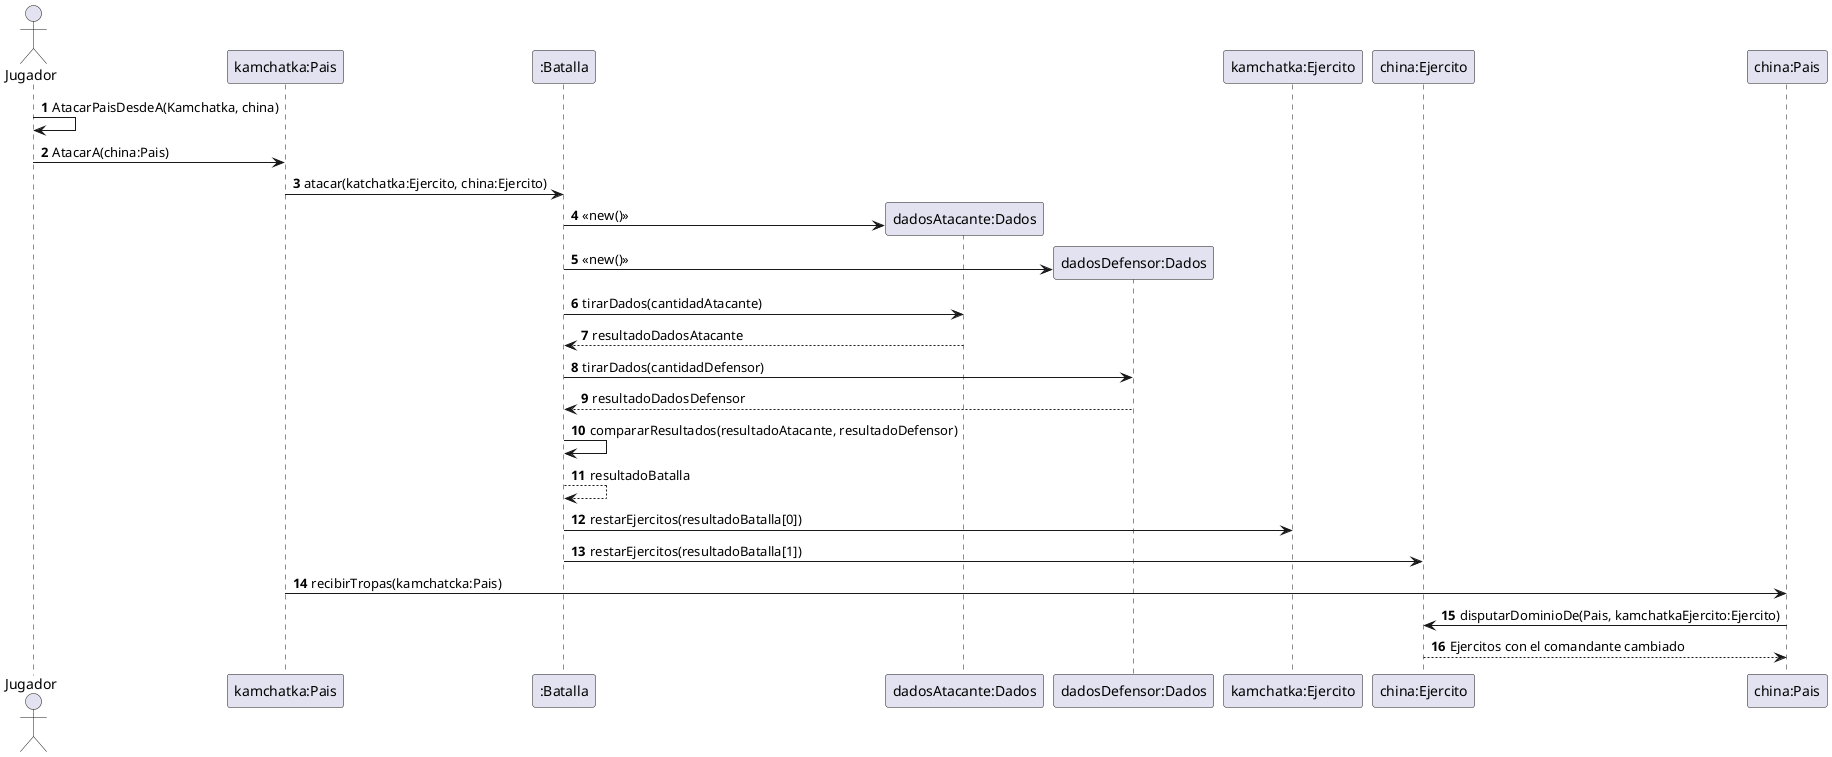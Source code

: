 @startuml
'https://plantuml.com/sequence-diagram

autonumber
'Gana Jugador 1'
Actor Jugador
Jugador -> Jugador: AtacarPaisDesdeA(Kamchatka, china)

Jugador -> "kamchatka:Pais": AtacarA(china:Pais)

"kamchatka:Pais" -> ":Batalla": atacar(katchatka:Ejercito, china:Ejercito)

":Batalla" -> "dadosAtacante:Dados" **:<<new()>>
":Batalla" -> "dadosDefensor:Dados" **:<<new()>>

":Batalla" -> "dadosAtacante:Dados": tirarDados(cantidadAtacante)
return resultadoDadosAtacante

":Batalla" -> "dadosDefensor:Dados": tirarDados(cantidadDefensor)
return resultadoDadosDefensor

":Batalla" -> ":Batalla" : compararResultados(resultadoAtacante, resultadoDefensor)
return resultadoBatalla

":Batalla" -> "kamchatka:Ejercito" : restarEjercitos(resultadoBatalla[0])

":Batalla" -> "china:Ejercito" : restarEjercitos(resultadoBatalla[1])


"kamchatka:Pais" ->"china:Pais" :recibirTropas(kamchatcka:Pais)
"china:Pais" -> "china:Ejercito": disputarDominioDe(Pais, kamchatkaEjercito:Ejercito)

return Ejercitos con el comandante cambiado
@enduml